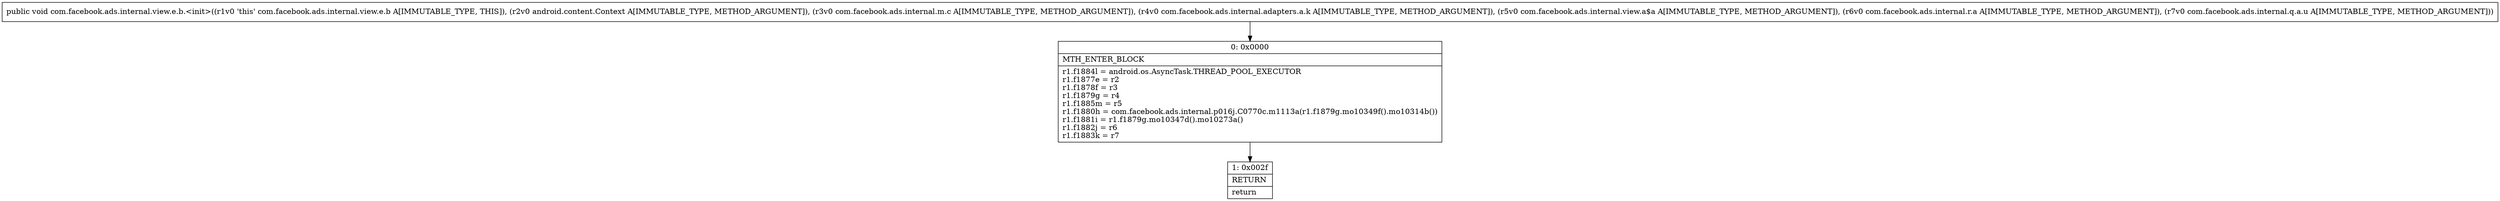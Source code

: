 digraph "CFG forcom.facebook.ads.internal.view.e.b.\<init\>(Landroid\/content\/Context;Lcom\/facebook\/ads\/internal\/m\/c;Lcom\/facebook\/ads\/internal\/adapters\/a\/k;Lcom\/facebook\/ads\/internal\/view\/a$a;Lcom\/facebook\/ads\/internal\/r\/a;Lcom\/facebook\/ads\/internal\/q\/a\/u;)V" {
Node_0 [shape=record,label="{0\:\ 0x0000|MTH_ENTER_BLOCK\l|r1.f1884l = android.os.AsyncTask.THREAD_POOL_EXECUTOR\lr1.f1877e = r2\lr1.f1878f = r3\lr1.f1879g = r4\lr1.f1885m = r5\lr1.f1880h = com.facebook.ads.internal.p016j.C0770c.m1113a(r1.f1879g.mo10349f().mo10314b())\lr1.f1881i = r1.f1879g.mo10347d().mo10273a()\lr1.f1882j = r6\lr1.f1883k = r7\l}"];
Node_1 [shape=record,label="{1\:\ 0x002f|RETURN\l|return\l}"];
MethodNode[shape=record,label="{public void com.facebook.ads.internal.view.e.b.\<init\>((r1v0 'this' com.facebook.ads.internal.view.e.b A[IMMUTABLE_TYPE, THIS]), (r2v0 android.content.Context A[IMMUTABLE_TYPE, METHOD_ARGUMENT]), (r3v0 com.facebook.ads.internal.m.c A[IMMUTABLE_TYPE, METHOD_ARGUMENT]), (r4v0 com.facebook.ads.internal.adapters.a.k A[IMMUTABLE_TYPE, METHOD_ARGUMENT]), (r5v0 com.facebook.ads.internal.view.a$a A[IMMUTABLE_TYPE, METHOD_ARGUMENT]), (r6v0 com.facebook.ads.internal.r.a A[IMMUTABLE_TYPE, METHOD_ARGUMENT]), (r7v0 com.facebook.ads.internal.q.a.u A[IMMUTABLE_TYPE, METHOD_ARGUMENT])) }"];
MethodNode -> Node_0;
Node_0 -> Node_1;
}

